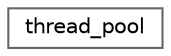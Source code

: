 digraph "类继承关系图"
{
 // LATEX_PDF_SIZE
  bgcolor="transparent";
  edge [fontname=Helvetica,fontsize=10,labelfontname=Helvetica,labelfontsize=10];
  node [fontname=Helvetica,fontsize=10,shape=box,height=0.2,width=0.4];
  rankdir="LR";
  Node0 [id="Node000000",label="thread_pool",height=0.2,width=0.4,color="grey40", fillcolor="white", style="filled",URL="$classspdlog_1_1details_1_1thread__pool.html",tooltip=" "];
}
